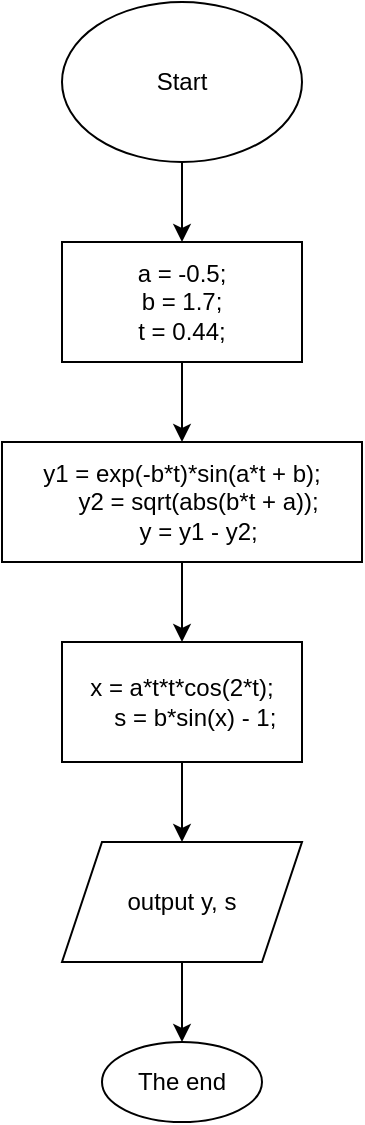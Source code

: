 <mxfile version="24.8.6">
  <diagram name="Сторінка-1" id="DdHyaqeTVyhzK7YeXGCJ">
    <mxGraphModel dx="426" dy="533" grid="1" gridSize="10" guides="1" tooltips="1" connect="1" arrows="1" fold="1" page="1" pageScale="1" pageWidth="827" pageHeight="1169" math="0" shadow="0">
      <root>
        <mxCell id="0" />
        <mxCell id="1" parent="0" />
        <mxCell id="Ts0ha_U5xYNXK3tebFm2-3" value="" style="edgeStyle=orthogonalEdgeStyle;rounded=0;orthogonalLoop=1;jettySize=auto;html=1;" edge="1" parent="1" source="Ts0ha_U5xYNXK3tebFm2-1" target="Ts0ha_U5xYNXK3tebFm2-2">
          <mxGeometry relative="1" as="geometry" />
        </mxCell>
        <mxCell id="Ts0ha_U5xYNXK3tebFm2-1" value="Start" style="ellipse;whiteSpace=wrap;html=1;" vertex="1" parent="1">
          <mxGeometry x="310" y="30" width="120" height="80" as="geometry" />
        </mxCell>
        <mxCell id="Ts0ha_U5xYNXK3tebFm2-5" value="" style="edgeStyle=orthogonalEdgeStyle;rounded=0;orthogonalLoop=1;jettySize=auto;html=1;" edge="1" parent="1" source="Ts0ha_U5xYNXK3tebFm2-2" target="Ts0ha_U5xYNXK3tebFm2-4">
          <mxGeometry relative="1" as="geometry" />
        </mxCell>
        <mxCell id="Ts0ha_U5xYNXK3tebFm2-2" value="&lt;div&gt;a = -0.5;&lt;/div&gt;&lt;div&gt;&lt;span style=&quot;background-color: initial;&quot;&gt;b = 1.7;&lt;/span&gt;&lt;/div&gt;&lt;div&gt;&lt;span style=&quot;background-color: initial;&quot;&gt;t = 0.44;&lt;/span&gt;&lt;/div&gt;" style="whiteSpace=wrap;html=1;" vertex="1" parent="1">
          <mxGeometry x="310" y="150" width="120" height="60" as="geometry" />
        </mxCell>
        <mxCell id="Ts0ha_U5xYNXK3tebFm2-7" value="" style="edgeStyle=orthogonalEdgeStyle;rounded=0;orthogonalLoop=1;jettySize=auto;html=1;" edge="1" parent="1" source="Ts0ha_U5xYNXK3tebFm2-4" target="Ts0ha_U5xYNXK3tebFm2-6">
          <mxGeometry relative="1" as="geometry" />
        </mxCell>
        <mxCell id="Ts0ha_U5xYNXK3tebFm2-4" value="&lt;div&gt;y1 = exp(-b*t)*sin(a*t + b);&lt;/div&gt;&lt;div&gt;&amp;nbsp; &amp;nbsp; &amp;nbsp;y2 = sqrt(abs(b*t + a));&lt;/div&gt;&lt;div&gt;&amp;nbsp; &amp;nbsp; &amp;nbsp;y = y1 - y2;&lt;/div&gt;" style="whiteSpace=wrap;html=1;" vertex="1" parent="1">
          <mxGeometry x="280" y="250" width="180" height="60" as="geometry" />
        </mxCell>
        <mxCell id="Ts0ha_U5xYNXK3tebFm2-9" value="" style="edgeStyle=orthogonalEdgeStyle;rounded=0;orthogonalLoop=1;jettySize=auto;html=1;" edge="1" parent="1" source="Ts0ha_U5xYNXK3tebFm2-6" target="Ts0ha_U5xYNXK3tebFm2-8">
          <mxGeometry relative="1" as="geometry" />
        </mxCell>
        <mxCell id="Ts0ha_U5xYNXK3tebFm2-6" value="&lt;div&gt;x = a*t*t*cos(2*t);&lt;/div&gt;&lt;div&gt;&amp;nbsp; &amp;nbsp; s = b*sin(x) - 1;&lt;/div&gt;" style="whiteSpace=wrap;html=1;" vertex="1" parent="1">
          <mxGeometry x="310" y="350" width="120" height="60" as="geometry" />
        </mxCell>
        <mxCell id="Ts0ha_U5xYNXK3tebFm2-11" value="" style="edgeStyle=orthogonalEdgeStyle;rounded=0;orthogonalLoop=1;jettySize=auto;html=1;" edge="1" parent="1" source="Ts0ha_U5xYNXK3tebFm2-8" target="Ts0ha_U5xYNXK3tebFm2-10">
          <mxGeometry relative="1" as="geometry" />
        </mxCell>
        <mxCell id="Ts0ha_U5xYNXK3tebFm2-8" value="output y, s" style="shape=parallelogram;perimeter=parallelogramPerimeter;whiteSpace=wrap;html=1;fixedSize=1;" vertex="1" parent="1">
          <mxGeometry x="310" y="450" width="120" height="60" as="geometry" />
        </mxCell>
        <mxCell id="Ts0ha_U5xYNXK3tebFm2-10" value="The end" style="ellipse;whiteSpace=wrap;html=1;" vertex="1" parent="1">
          <mxGeometry x="330" y="550" width="80" height="40" as="geometry" />
        </mxCell>
      </root>
    </mxGraphModel>
  </diagram>
</mxfile>
